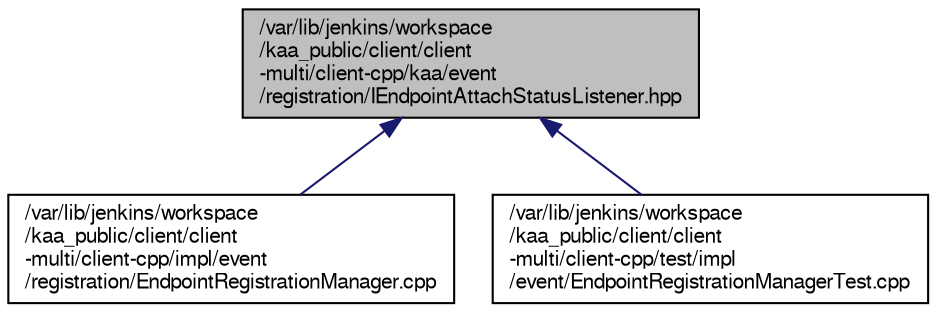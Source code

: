 digraph "/var/lib/jenkins/workspace/kaa_public/client/client-multi/client-cpp/kaa/event/registration/IEndpointAttachStatusListener.hpp"
{
  bgcolor="transparent";
  edge [fontname="FreeSans",fontsize="10",labelfontname="FreeSans",labelfontsize="10"];
  node [fontname="FreeSans",fontsize="10",shape=record];
  Node1 [label="/var/lib/jenkins/workspace\l/kaa_public/client/client\l-multi/client-cpp/kaa/event\l/registration/IEndpointAttachStatusListener.hpp",height=0.2,width=0.4,color="black", fillcolor="grey75", style="filled" fontcolor="black"];
  Node1 -> Node2 [dir="back",color="midnightblue",fontsize="10",style="solid",fontname="FreeSans"];
  Node2 [label="/var/lib/jenkins/workspace\l/kaa_public/client/client\l-multi/client-cpp/impl/event\l/registration/EndpointRegistrationManager.cpp",height=0.2,width=0.4,color="black",URL="$EndpointRegistrationManager_8cpp.html"];
  Node1 -> Node3 [dir="back",color="midnightblue",fontsize="10",style="solid",fontname="FreeSans"];
  Node3 [label="/var/lib/jenkins/workspace\l/kaa_public/client/client\l-multi/client-cpp/test/impl\l/event/EndpointRegistrationManagerTest.cpp",height=0.2,width=0.4,color="black",URL="$EndpointRegistrationManagerTest_8cpp.html"];
}
